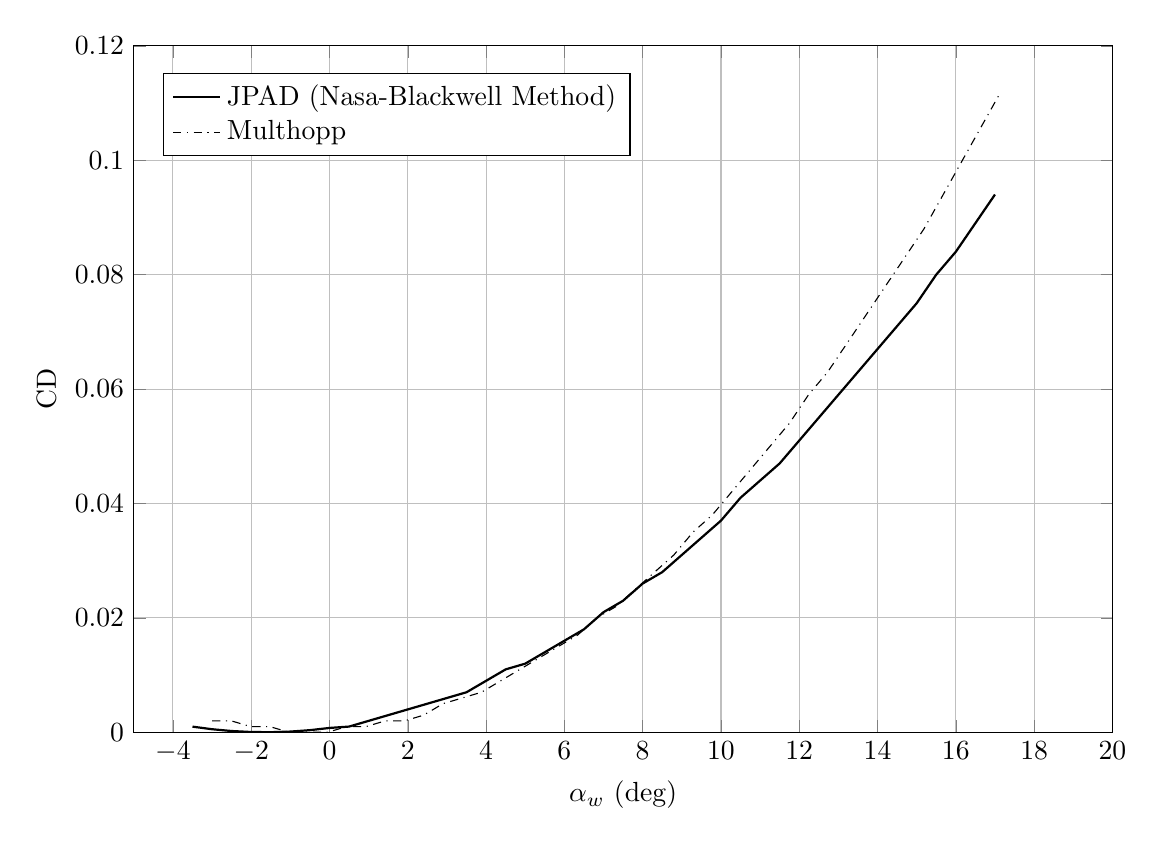 \begin{tikzpicture}

\begin{axis}[
width=14.01cm,
height=10.3cm,
scaled ticks=false, tick label style={/pgf/number format/fixed},
xmin=-5,
xmax=20,
xlabel={$\alpha_{w}$ (deg)},
xmajorgrids,
ymin=0,
ymax=0.12,
ylabel={CD},
ymajorgrids,
legend style={at={(0.03,0.9)},anchor=west,draw=black,fill=white,legend cell align=left},
legend entries = {JPAD (Nasa-Blackwell Method)\\Multhopp\\}
]
\addplot [
color=black,
thick
]
table[]{
-3.5	9.90E-04
-3	5.37E-04
-2.5	2.24E-04
-2	5.11E-05
-1.5	1.86E-05
-1	1.26E-04
-0.5	3.74E-04
0.00E+00	7.62E-04
0.5	0.001
1	0.002
1.5	0.003
2	0.004
2.5	0.005
3	0.006
3.5	0.007
4	0.009
4.5	0.011
5	0.012
5.5	0.014
6	0.016
6.5	0.018
7	0.021
7.5	0.023
8	0.026
8.5	0.028
9	0.031
9.5	0.034
10	0.037
10.5	0.041
11	0.044
11.5	0.047
12	0.051
12.5	0.055
13	0.059
13.5	0.063
14	0.067
14.5	0.071
15	0.075
15.5	0.08
16	0.084
16.5	0.089
17	0.094
};
\addplot [
color=black,
dashdotted
]
table[]{
-3	0.002
-2.508	0.002
-2.017	0.001
-1.525	0.001
-1.034	0.0
-0.542	0.0
-0.051	0.0
0.441	0.001
0.932	0.001
1.424	0.002
1.915	0.002
2.407	0.003
2.898	0.005
3.39	0.006
3.881	0.007
4.373	0.009
4.864	0.011
5.356	0.013
5.847	0.015
6.339	0.017
6.831	0.02
7.322	0.022
7.814	0.025
8.305	0.028
8.797	0.031
9.288	0.035
9.78	0.038
10.271	0.042
10.763	0.046
11.254	0.05
11.746	0.054
12.237	0.059
12.729	0.063
13.22	0.068
13.712	0.073
14.203	0.078
14.695	0.083
15.186	0.088
15.678	0.094
16.169	0.1
16.661	0.106
17.153	0.112
};
\end{axis}
\end{tikzpicture}%